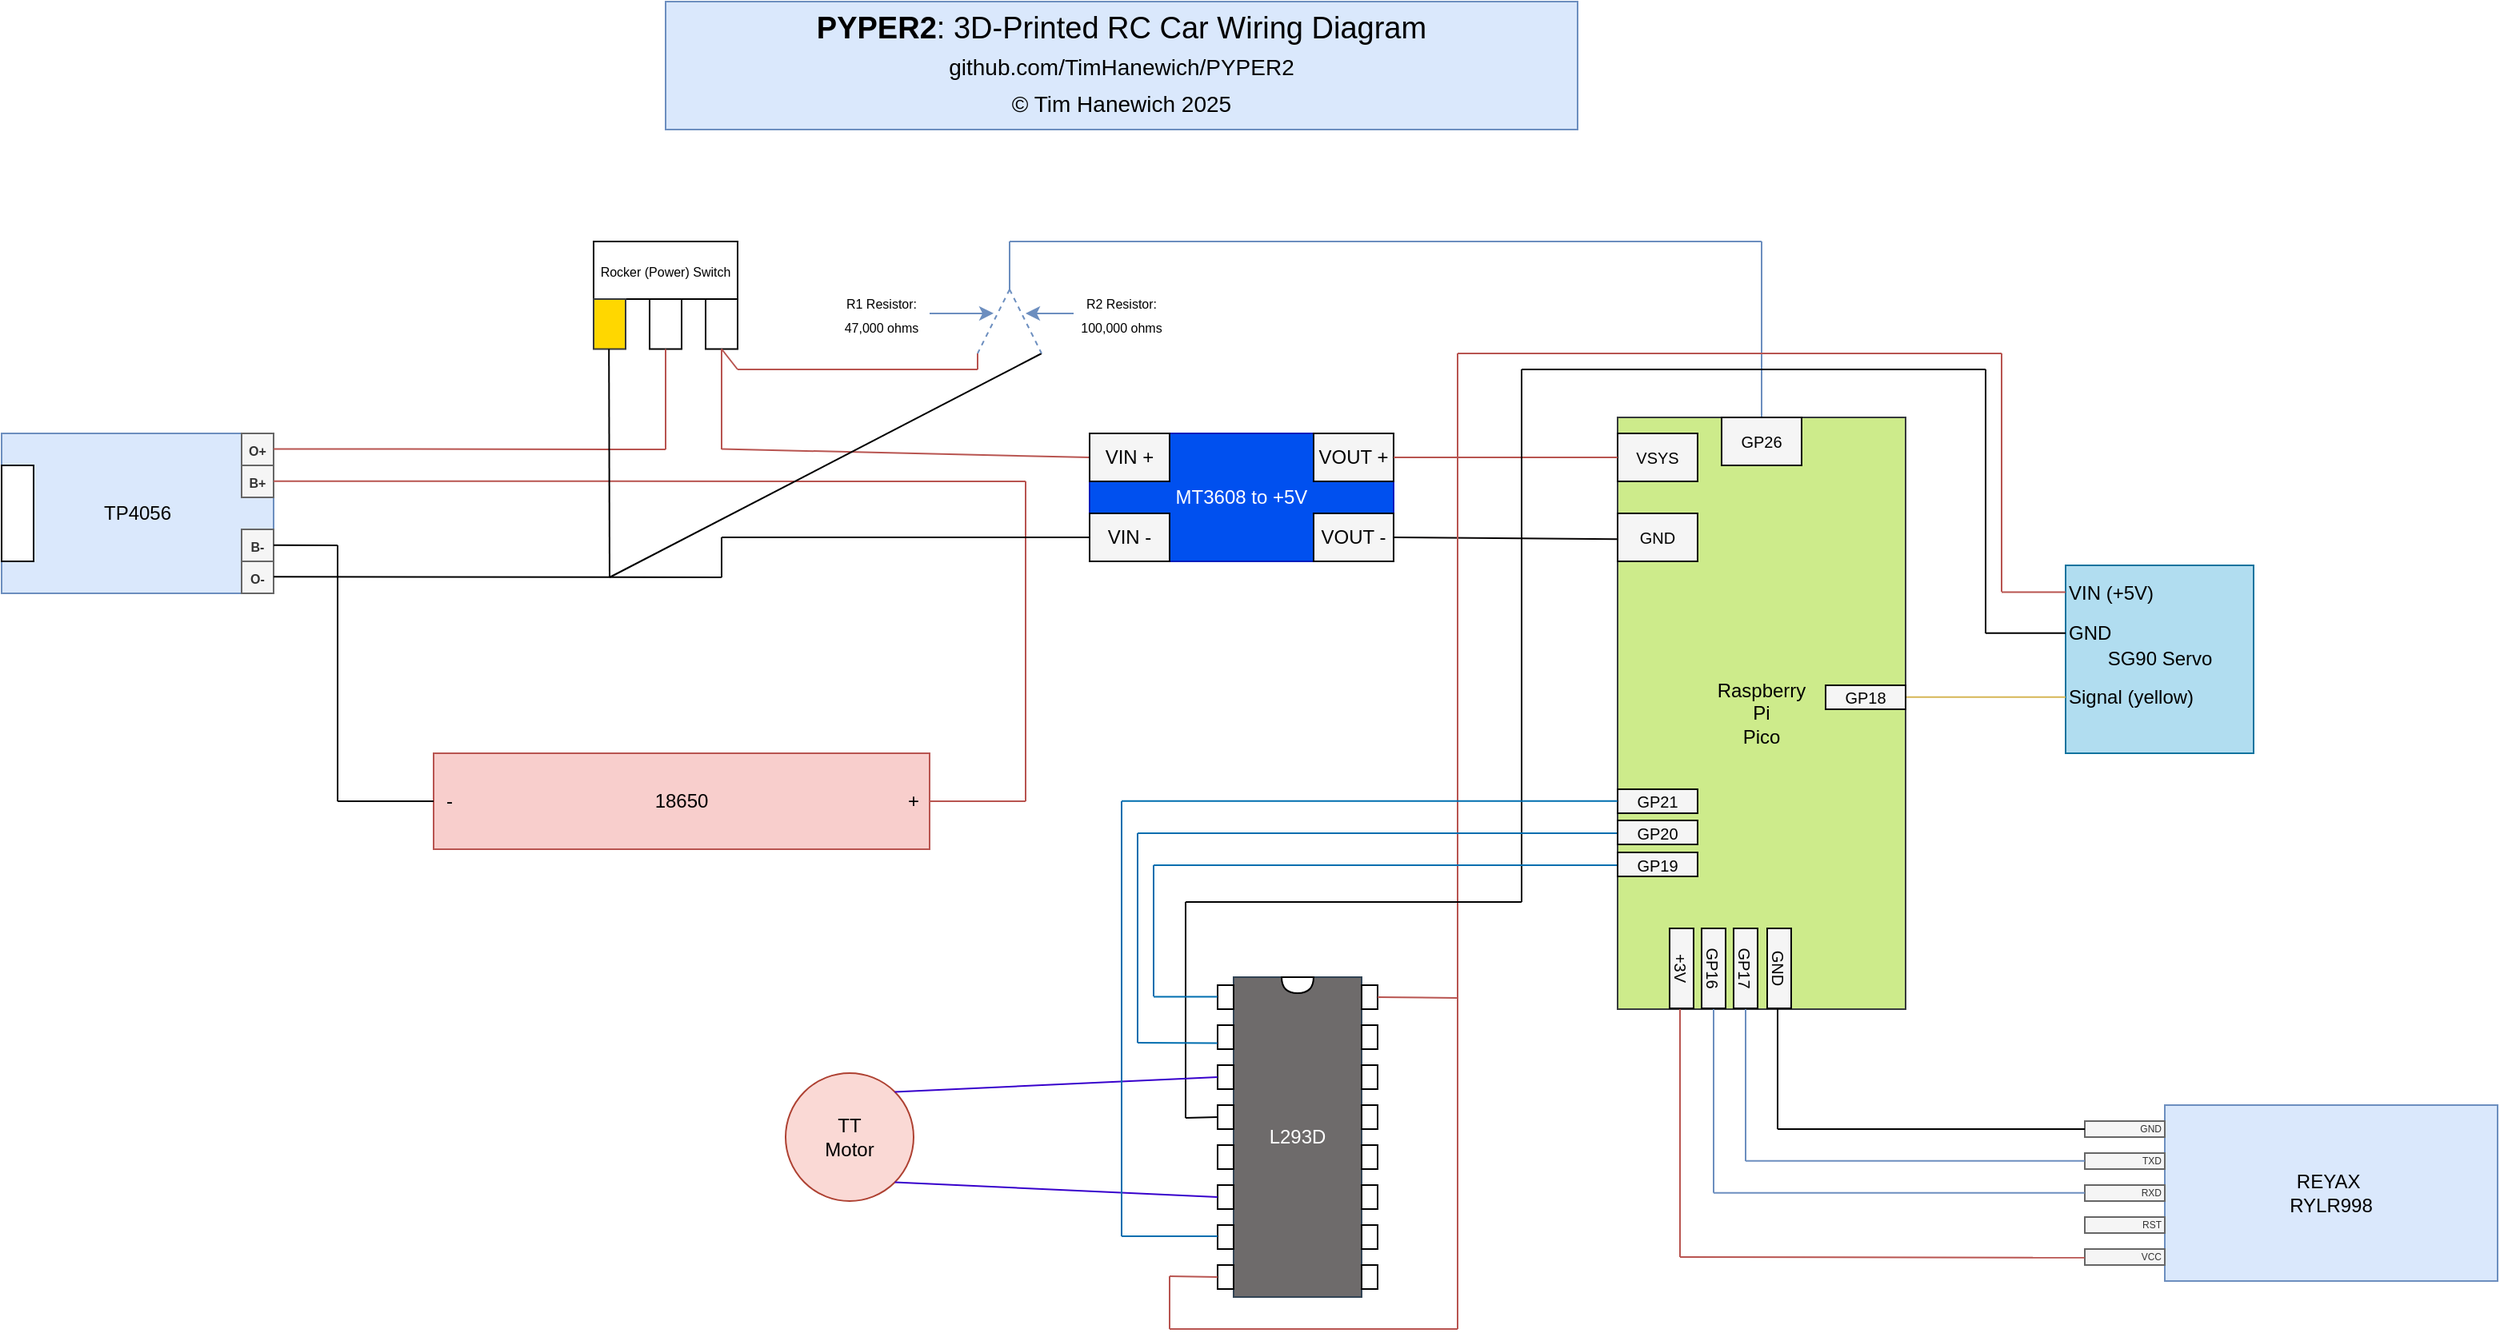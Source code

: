 <mxfile version="26.0.4">
  <diagram name="Page-1" id="mf-qDKUAfRJFWpKasMVZ">
    <mxGraphModel dx="1473" dy="1916" grid="1" gridSize="10" guides="1" tooltips="1" connect="1" arrows="1" fold="1" page="1" pageScale="1" pageWidth="850" pageHeight="1100" math="0" shadow="0">
      <root>
        <mxCell id="0" />
        <mxCell id="1" parent="0" />
        <mxCell id="66I1xm5hAQ6pAiA84hfy-1" value="18650" style="rounded=0;whiteSpace=wrap;html=1;fillColor=#f8cecc;strokeColor=#b85450;" vertex="1" parent="1">
          <mxGeometry x="470" y="330" width="310" height="60" as="geometry" />
        </mxCell>
        <mxCell id="66I1xm5hAQ6pAiA84hfy-2" value="-" style="text;html=1;align=center;verticalAlign=middle;whiteSpace=wrap;rounded=0;" vertex="1" parent="1">
          <mxGeometry x="470" y="345" width="20" height="30" as="geometry" />
        </mxCell>
        <mxCell id="66I1xm5hAQ6pAiA84hfy-3" value="+" style="text;html=1;align=center;verticalAlign=middle;whiteSpace=wrap;rounded=0;" vertex="1" parent="1">
          <mxGeometry x="760" y="345" width="20" height="30" as="geometry" />
        </mxCell>
        <mxCell id="66I1xm5hAQ6pAiA84hfy-4" value="" style="endArrow=none;html=1;rounded=0;exitX=0;exitY=0.5;exitDx=0;exitDy=0;" edge="1" parent="1" source="66I1xm5hAQ6pAiA84hfy-2">
          <mxGeometry width="50" height="50" relative="1" as="geometry">
            <mxPoint x="510" y="380" as="sourcePoint" />
            <mxPoint x="410" y="360" as="targetPoint" />
          </mxGeometry>
        </mxCell>
        <mxCell id="66I1xm5hAQ6pAiA84hfy-5" value="" style="endArrow=none;html=1;rounded=0;exitX=0;exitY=0.5;exitDx=0;exitDy=0;fillColor=#f8cecc;strokeColor=#b85450;" edge="1" parent="1">
          <mxGeometry width="50" height="50" relative="1" as="geometry">
            <mxPoint x="840" y="360" as="sourcePoint" />
            <mxPoint x="780" y="360" as="targetPoint" />
          </mxGeometry>
        </mxCell>
        <mxCell id="66I1xm5hAQ6pAiA84hfy-6" value="TP4056" style="rounded=0;whiteSpace=wrap;html=1;fillColor=#dae8fc;strokeColor=#6c8ebf;" vertex="1" parent="1">
          <mxGeometry x="200" y="130" width="170" height="100" as="geometry" />
        </mxCell>
        <mxCell id="66I1xm5hAQ6pAiA84hfy-7" value="&lt;b style=&quot;&quot;&gt;&lt;font style=&quot;font-size: 8px;&quot;&gt;O+&lt;/font&gt;&lt;/b&gt;" style="rounded=0;whiteSpace=wrap;html=1;fillColor=#f5f5f5;fontColor=#333333;strokeColor=#666666;" vertex="1" parent="1">
          <mxGeometry x="350" y="130" width="20" height="20" as="geometry" />
        </mxCell>
        <mxCell id="66I1xm5hAQ6pAiA84hfy-8" value="&lt;b style=&quot;&quot;&gt;&lt;font style=&quot;font-size: 8px;&quot;&gt;B+&lt;/font&gt;&lt;/b&gt;" style="rounded=0;whiteSpace=wrap;html=1;fillColor=#f5f5f5;fontColor=#333333;strokeColor=#666666;" vertex="1" parent="1">
          <mxGeometry x="350" y="150" width="20" height="20" as="geometry" />
        </mxCell>
        <mxCell id="66I1xm5hAQ6pAiA84hfy-9" value="&lt;b style=&quot;&quot;&gt;&lt;font style=&quot;font-size: 8px;&quot;&gt;O-&lt;/font&gt;&lt;/b&gt;" style="rounded=0;whiteSpace=wrap;html=1;fillColor=#f5f5f5;fontColor=#333333;strokeColor=#666666;" vertex="1" parent="1">
          <mxGeometry x="350" y="210" width="20" height="20" as="geometry" />
        </mxCell>
        <mxCell id="66I1xm5hAQ6pAiA84hfy-10" value="&lt;b style=&quot;&quot;&gt;&lt;font style=&quot;font-size: 8px;&quot;&gt;B-&lt;/font&gt;&lt;/b&gt;" style="rounded=0;whiteSpace=wrap;html=1;fillColor=#f5f5f5;fontColor=#333333;strokeColor=#666666;" vertex="1" parent="1">
          <mxGeometry x="350" y="190" width="20" height="20" as="geometry" />
        </mxCell>
        <mxCell id="66I1xm5hAQ6pAiA84hfy-11" value="" style="rounded=0;whiteSpace=wrap;html=1;" vertex="1" parent="1">
          <mxGeometry x="200" y="150" width="20" height="60" as="geometry" />
        </mxCell>
        <mxCell id="66I1xm5hAQ6pAiA84hfy-12" value="" style="endArrow=none;html=1;rounded=0;" edge="1" parent="1">
          <mxGeometry width="50" height="50" relative="1" as="geometry">
            <mxPoint x="410" y="200" as="sourcePoint" />
            <mxPoint x="410" y="360" as="targetPoint" />
          </mxGeometry>
        </mxCell>
        <mxCell id="66I1xm5hAQ6pAiA84hfy-13" value="" style="endArrow=none;html=1;rounded=0;" edge="1" parent="1">
          <mxGeometry width="50" height="50" relative="1" as="geometry">
            <mxPoint x="410" y="200" as="sourcePoint" />
            <mxPoint x="370" y="199.83" as="targetPoint" />
          </mxGeometry>
        </mxCell>
        <mxCell id="66I1xm5hAQ6pAiA84hfy-14" value="" style="endArrow=none;html=1;rounded=0;exitX=0;exitY=0.5;exitDx=0;exitDy=0;fillColor=#f8cecc;strokeColor=#b85450;" edge="1" parent="1">
          <mxGeometry width="50" height="50" relative="1" as="geometry">
            <mxPoint x="840" y="360" as="sourcePoint" />
            <mxPoint x="840" y="160" as="targetPoint" />
          </mxGeometry>
        </mxCell>
        <mxCell id="66I1xm5hAQ6pAiA84hfy-15" value="" style="endArrow=none;html=1;rounded=0;fillColor=#f8cecc;strokeColor=#b85450;" edge="1" parent="1">
          <mxGeometry width="50" height="50" relative="1" as="geometry">
            <mxPoint x="840" y="160" as="sourcePoint" />
            <mxPoint x="370" y="159.83" as="targetPoint" />
          </mxGeometry>
        </mxCell>
        <mxCell id="66I1xm5hAQ6pAiA84hfy-16" value="&lt;font style=&quot;font-size: 8px;&quot;&gt;Rocker (Power) Switch&lt;/font&gt;" style="rounded=0;whiteSpace=wrap;html=1;" vertex="1" parent="1">
          <mxGeometry x="570" y="10" width="90" height="36" as="geometry" />
        </mxCell>
        <mxCell id="66I1xm5hAQ6pAiA84hfy-17" value="" style="rounded=0;whiteSpace=wrap;html=1;fillColor=#FFD700;strokeColor=#36393d;" vertex="1" parent="1">
          <mxGeometry x="570" y="46" width="20" height="31.25" as="geometry" />
        </mxCell>
        <mxCell id="66I1xm5hAQ6pAiA84hfy-18" value="" style="rounded=0;whiteSpace=wrap;html=1;" vertex="1" parent="1">
          <mxGeometry x="640" y="46" width="20" height="31.25" as="geometry" />
        </mxCell>
        <mxCell id="66I1xm5hAQ6pAiA84hfy-19" value="" style="rounded=0;whiteSpace=wrap;html=1;" vertex="1" parent="1">
          <mxGeometry x="605" y="46" width="20" height="31.25" as="geometry" />
        </mxCell>
        <mxCell id="66I1xm5hAQ6pAiA84hfy-20" value="" style="endArrow=none;html=1;rounded=0;fillColor=#f8cecc;strokeColor=#b85450;" edge="1" parent="1">
          <mxGeometry width="50" height="50" relative="1" as="geometry">
            <mxPoint x="615" y="140" as="sourcePoint" />
            <mxPoint x="370" y="139.71" as="targetPoint" />
          </mxGeometry>
        </mxCell>
        <mxCell id="66I1xm5hAQ6pAiA84hfy-21" value="" style="endArrow=none;html=1;rounded=0;fillColor=#f8cecc;strokeColor=#b85450;" edge="1" parent="1">
          <mxGeometry width="50" height="50" relative="1" as="geometry">
            <mxPoint x="615" y="77.25" as="sourcePoint" />
            <mxPoint x="615" y="140" as="targetPoint" />
          </mxGeometry>
        </mxCell>
        <mxCell id="66I1xm5hAQ6pAiA84hfy-22" value="" style="endArrow=none;html=1;rounded=0;fillColor=#f8cecc;strokeColor=#b85450;" edge="1" parent="1">
          <mxGeometry width="50" height="50" relative="1" as="geometry">
            <mxPoint x="650" y="77.25" as="sourcePoint" />
            <mxPoint x="650" y="140" as="targetPoint" />
          </mxGeometry>
        </mxCell>
        <mxCell id="66I1xm5hAQ6pAiA84hfy-23" value="" style="endArrow=none;html=1;rounded=0;fillColor=#f8cecc;strokeColor=#b85450;exitX=0;exitY=0.5;exitDx=0;exitDy=0;" edge="1" parent="1" source="66I1xm5hAQ6pAiA84hfy-27">
          <mxGeometry width="50" height="50" relative="1" as="geometry">
            <mxPoint x="1090" y="140.05" as="sourcePoint" />
            <mxPoint x="650" y="139.76" as="targetPoint" />
          </mxGeometry>
        </mxCell>
        <mxCell id="66I1xm5hAQ6pAiA84hfy-24" value="" style="endArrow=none;html=1;rounded=0;" edge="1" parent="1">
          <mxGeometry width="50" height="50" relative="1" as="geometry">
            <mxPoint x="650" y="220" as="sourcePoint" />
            <mxPoint x="370" y="219.58" as="targetPoint" />
          </mxGeometry>
        </mxCell>
        <mxCell id="66I1xm5hAQ6pAiA84hfy-25" value="" style="endArrow=none;html=1;rounded=0;" edge="1" parent="1">
          <mxGeometry width="50" height="50" relative="1" as="geometry">
            <mxPoint x="579.58" y="77.25" as="sourcePoint" />
            <mxPoint x="580" y="220" as="targetPoint" />
          </mxGeometry>
        </mxCell>
        <mxCell id="66I1xm5hAQ6pAiA84hfy-26" value="MT3608 to +5V" style="rounded=0;whiteSpace=wrap;html=1;fillColor=#0050ef;fontColor=#ffffff;strokeColor=#001DBC;" vertex="1" parent="1">
          <mxGeometry x="880" y="130" width="190" height="80" as="geometry" />
        </mxCell>
        <mxCell id="66I1xm5hAQ6pAiA84hfy-27" value="VIN +" style="rounded=0;whiteSpace=wrap;html=1;fillColor=#f5f5f5;" vertex="1" parent="1">
          <mxGeometry x="880" y="130" width="50" height="30" as="geometry" />
        </mxCell>
        <mxCell id="66I1xm5hAQ6pAiA84hfy-28" value="VIN -" style="rounded=0;whiteSpace=wrap;html=1;fillColor=#F5F5F5;" vertex="1" parent="1">
          <mxGeometry x="880" y="180" width="50" height="30" as="geometry" />
        </mxCell>
        <mxCell id="66I1xm5hAQ6pAiA84hfy-29" value="VOUT +" style="rounded=0;whiteSpace=wrap;html=1;fillColor=#f5f5f5;" vertex="1" parent="1">
          <mxGeometry x="1020" y="130" width="50" height="30" as="geometry" />
        </mxCell>
        <mxCell id="66I1xm5hAQ6pAiA84hfy-30" value="VOUT -" style="rounded=0;whiteSpace=wrap;html=1;fillColor=#f5f5f5;" vertex="1" parent="1">
          <mxGeometry x="1020" y="180" width="50" height="30" as="geometry" />
        </mxCell>
        <mxCell id="66I1xm5hAQ6pAiA84hfy-31" value="" style="endArrow=none;html=1;rounded=0;" edge="1" parent="1">
          <mxGeometry width="50" height="50" relative="1" as="geometry">
            <mxPoint x="880" y="195" as="sourcePoint" />
            <mxPoint x="650" y="195" as="targetPoint" />
          </mxGeometry>
        </mxCell>
        <mxCell id="66I1xm5hAQ6pAiA84hfy-32" value="" style="endArrow=none;html=1;rounded=0;" edge="1" parent="1">
          <mxGeometry width="50" height="50" relative="1" as="geometry">
            <mxPoint x="650" y="195" as="sourcePoint" />
            <mxPoint x="650" y="220" as="targetPoint" />
          </mxGeometry>
        </mxCell>
        <mxCell id="66I1xm5hAQ6pAiA84hfy-33" value="Raspberry&lt;div&gt;Pi&lt;/div&gt;&lt;div&gt;Pico&lt;/div&gt;" style="rounded=0;whiteSpace=wrap;html=1;fillColor=#cdeb8b;strokeColor=#36393d;" vertex="1" parent="1">
          <mxGeometry x="1210" y="120" width="180" height="370" as="geometry" />
        </mxCell>
        <mxCell id="66I1xm5hAQ6pAiA84hfy-34" value="VSYS" style="rounded=0;whiteSpace=wrap;html=1;fillColor=#f5f5f5;fontSize=10;" vertex="1" parent="1">
          <mxGeometry x="1210" y="130" width="50" height="30" as="geometry" />
        </mxCell>
        <mxCell id="66I1xm5hAQ6pAiA84hfy-35" value="GND" style="rounded=0;whiteSpace=wrap;html=1;fillColor=#f5f5f5;fontSize=10;" vertex="1" parent="1">
          <mxGeometry x="1210" y="180" width="50" height="30" as="geometry" />
        </mxCell>
        <mxCell id="66I1xm5hAQ6pAiA84hfy-36" value="" style="endArrow=none;html=1;rounded=0;fillColor=#f8cecc;strokeColor=#b85450;entryX=1;entryY=0.5;entryDx=0;entryDy=0;" edge="1" parent="1" target="66I1xm5hAQ6pAiA84hfy-29">
          <mxGeometry width="50" height="50" relative="1" as="geometry">
            <mxPoint x="1210" y="145" as="sourcePoint" />
            <mxPoint x="1130" y="144.71" as="targetPoint" />
          </mxGeometry>
        </mxCell>
        <mxCell id="66I1xm5hAQ6pAiA84hfy-37" value="" style="endArrow=none;html=1;rounded=0;fillColor=#f8cecc;strokeColor=#050202;entryX=1;entryY=0.5;entryDx=0;entryDy=0;" edge="1" parent="1" target="66I1xm5hAQ6pAiA84hfy-30">
          <mxGeometry width="50" height="50" relative="1" as="geometry">
            <mxPoint x="1210" y="196.14" as="sourcePoint" />
            <mxPoint x="1130" y="195.85" as="targetPoint" />
          </mxGeometry>
        </mxCell>
        <mxCell id="66I1xm5hAQ6pAiA84hfy-46" value="GP21" style="rounded=0;whiteSpace=wrap;html=1;fillColor=#f5f5f5;fontSize=10;" vertex="1" parent="1">
          <mxGeometry x="1210" y="352.5" width="50" height="15" as="geometry" />
        </mxCell>
        <mxCell id="66I1xm5hAQ6pAiA84hfy-47" value="" style="endArrow=none;html=1;rounded=0;fillColor=#f8cecc;strokeColor=#b85450;" edge="1" parent="1">
          <mxGeometry width="50" height="50" relative="1" as="geometry">
            <mxPoint x="810" y="80" as="sourcePoint" />
            <mxPoint x="810" y="90" as="targetPoint" />
          </mxGeometry>
        </mxCell>
        <mxCell id="66I1xm5hAQ6pAiA84hfy-48" value="" style="endArrow=none;html=1;rounded=0;" edge="1" parent="1">
          <mxGeometry width="50" height="50" relative="1" as="geometry">
            <mxPoint x="850" y="80" as="sourcePoint" />
            <mxPoint x="580" y="220" as="targetPoint" />
          </mxGeometry>
        </mxCell>
        <mxCell id="66I1xm5hAQ6pAiA84hfy-49" value="" style="endArrow=none;html=1;rounded=0;fillColor=#dae8fc;strokeColor=#6c8ebf;dashed=1;" edge="1" parent="1">
          <mxGeometry width="50" height="50" relative="1" as="geometry">
            <mxPoint x="830" y="40" as="sourcePoint" />
            <mxPoint x="810" y="80.0" as="targetPoint" />
          </mxGeometry>
        </mxCell>
        <mxCell id="66I1xm5hAQ6pAiA84hfy-50" value="" style="endArrow=none;html=1;rounded=0;fillColor=#dae8fc;strokeColor=#6c8ebf;dashed=1;" edge="1" parent="1">
          <mxGeometry width="50" height="50" relative="1" as="geometry">
            <mxPoint x="830" y="40" as="sourcePoint" />
            <mxPoint x="850" y="80" as="targetPoint" />
          </mxGeometry>
        </mxCell>
        <mxCell id="66I1xm5hAQ6pAiA84hfy-51" style="edgeStyle=orthogonalEdgeStyle;rounded=0;orthogonalLoop=1;jettySize=auto;html=1;exitX=1;exitY=0.5;exitDx=0;exitDy=0;fillColor=#dae8fc;strokeColor=#6c8ebf;" edge="1" parent="1" source="66I1xm5hAQ6pAiA84hfy-52">
          <mxGeometry relative="1" as="geometry">
            <mxPoint x="820" y="54.939" as="targetPoint" />
          </mxGeometry>
        </mxCell>
        <mxCell id="66I1xm5hAQ6pAiA84hfy-52" value="&lt;font style=&quot;font-size: 8px;&quot;&gt;R1 Resistor: 47,000 ohms&lt;/font&gt;" style="text;html=1;align=center;verticalAlign=middle;whiteSpace=wrap;rounded=0;" vertex="1" parent="1">
          <mxGeometry x="720" y="40" width="60" height="30" as="geometry" />
        </mxCell>
        <mxCell id="66I1xm5hAQ6pAiA84hfy-53" style="edgeStyle=orthogonalEdgeStyle;rounded=0;orthogonalLoop=1;jettySize=auto;html=1;exitX=0;exitY=0.5;exitDx=0;exitDy=0;fillColor=#dae8fc;strokeColor=#6c8ebf;" edge="1" parent="1" source="66I1xm5hAQ6pAiA84hfy-54">
          <mxGeometry relative="1" as="geometry">
            <mxPoint x="840" y="54.939" as="targetPoint" />
          </mxGeometry>
        </mxCell>
        <mxCell id="66I1xm5hAQ6pAiA84hfy-54" value="&lt;font style=&quot;font-size: 8px;&quot;&gt;R2 Resistor: 100,000 ohms&lt;/font&gt;" style="text;html=1;align=center;verticalAlign=middle;whiteSpace=wrap;rounded=0;" vertex="1" parent="1">
          <mxGeometry x="870" y="40" width="60" height="30" as="geometry" />
        </mxCell>
        <mxCell id="66I1xm5hAQ6pAiA84hfy-55" value="" style="endArrow=none;html=1;rounded=0;fillColor=#dae8fc;strokeColor=#6c8ebf;" edge="1" parent="1">
          <mxGeometry width="50" height="50" relative="1" as="geometry">
            <mxPoint x="830" y="40" as="sourcePoint" />
            <mxPoint x="830" y="10" as="targetPoint" />
          </mxGeometry>
        </mxCell>
        <mxCell id="66I1xm5hAQ6pAiA84hfy-56" value="" style="endArrow=none;html=1;rounded=0;fillColor=#dae8fc;strokeColor=#6c8ebf;" edge="1" parent="1">
          <mxGeometry width="50" height="50" relative="1" as="geometry">
            <mxPoint x="830" y="10" as="sourcePoint" />
            <mxPoint x="1300" y="10" as="targetPoint" />
          </mxGeometry>
        </mxCell>
        <mxCell id="66I1xm5hAQ6pAiA84hfy-57" value="" style="endArrow=none;html=1;rounded=0;fillColor=#dae8fc;strokeColor=#6c8ebf;" edge="1" parent="1">
          <mxGeometry width="50" height="50" relative="1" as="geometry">
            <mxPoint x="1300" y="120" as="sourcePoint" />
            <mxPoint x="1300" y="10" as="targetPoint" />
          </mxGeometry>
        </mxCell>
        <mxCell id="66I1xm5hAQ6pAiA84hfy-58" value="&lt;font size=&quot;1&quot;&gt;GP26&lt;/font&gt;" style="rounded=0;whiteSpace=wrap;html=1;fillColor=#f5f5f5;fontSize=10;" vertex="1" parent="1">
          <mxGeometry x="1275" y="120" width="50" height="30" as="geometry" />
        </mxCell>
        <mxCell id="66I1xm5hAQ6pAiA84hfy-59" value="" style="endArrow=none;html=1;rounded=0;fillColor=#f8cecc;strokeColor=#b85450;" edge="1" parent="1">
          <mxGeometry width="50" height="50" relative="1" as="geometry">
            <mxPoint x="810" y="90" as="sourcePoint" />
            <mxPoint x="660" y="90" as="targetPoint" />
          </mxGeometry>
        </mxCell>
        <mxCell id="66I1xm5hAQ6pAiA84hfy-60" value="" style="endArrow=none;html=1;rounded=0;fillColor=#f8cecc;strokeColor=#b85450;entryX=0.5;entryY=1;entryDx=0;entryDy=0;" edge="1" parent="1" target="66I1xm5hAQ6pAiA84hfy-18">
          <mxGeometry width="50" height="50" relative="1" as="geometry">
            <mxPoint x="660" y="90" as="sourcePoint" />
            <mxPoint x="670" y="100" as="targetPoint" />
          </mxGeometry>
        </mxCell>
        <mxCell id="66I1xm5hAQ6pAiA84hfy-61" value="GND" style="rounded=0;whiteSpace=wrap;html=1;fillColor=#f5f5f5;fontSize=10;rotation=90;" vertex="1" parent="1">
          <mxGeometry x="1286" y="457" width="50" height="15" as="geometry" />
        </mxCell>
        <mxCell id="66I1xm5hAQ6pAiA84hfy-62" value="GP17" style="rounded=0;whiteSpace=wrap;html=1;fillColor=#f5f5f5;fontSize=10;rotation=90;" vertex="1" parent="1">
          <mxGeometry x="1265" y="457" width="50" height="15" as="geometry" />
        </mxCell>
        <mxCell id="66I1xm5hAQ6pAiA84hfy-63" value="GP16" style="rounded=0;whiteSpace=wrap;html=1;fillColor=#f5f5f5;fontSize=10;rotation=90;" vertex="1" parent="1">
          <mxGeometry x="1245" y="457" width="50" height="15" as="geometry" />
        </mxCell>
        <mxCell id="66I1xm5hAQ6pAiA84hfy-64" value="REYAX&amp;nbsp;&lt;div&gt;RYLR998&lt;/div&gt;" style="rounded=0;whiteSpace=wrap;html=1;fillColor=#dae8fc;strokeColor=#6c8ebf;" vertex="1" parent="1">
          <mxGeometry x="1552" y="550" width="208" height="110" as="geometry" />
        </mxCell>
        <mxCell id="66I1xm5hAQ6pAiA84hfy-65" value="&lt;font style=&quot;font-size: 6px;&quot;&gt;GND&lt;/font&gt;" style="rounded=0;whiteSpace=wrap;html=1;fillColor=#f5f5f5;fontColor=#333333;strokeColor=#666666;fontSize=6;align=right;" vertex="1" parent="1">
          <mxGeometry x="1502" y="560" width="50" height="10" as="geometry" />
        </mxCell>
        <mxCell id="66I1xm5hAQ6pAiA84hfy-66" value="TXD" style="rounded=0;whiteSpace=wrap;html=1;fillColor=#f5f5f5;fontColor=#333333;strokeColor=#666666;fontSize=6;align=right;" vertex="1" parent="1">
          <mxGeometry x="1502" y="580" width="50" height="10" as="geometry" />
        </mxCell>
        <mxCell id="66I1xm5hAQ6pAiA84hfy-67" value="RXD" style="rounded=0;whiteSpace=wrap;html=1;fillColor=#f5f5f5;fontColor=#333333;strokeColor=#666666;fontSize=6;align=right;" vertex="1" parent="1">
          <mxGeometry x="1502" y="600" width="50" height="10" as="geometry" />
        </mxCell>
        <mxCell id="66I1xm5hAQ6pAiA84hfy-68" value="&lt;font style=&quot;font-size: 6px;&quot;&gt;RST&lt;/font&gt;" style="rounded=0;whiteSpace=wrap;html=1;fillColor=#f5f5f5;fontColor=#333333;strokeColor=#666666;fontSize=6;align=right;" vertex="1" parent="1">
          <mxGeometry x="1502" y="620" width="50" height="10" as="geometry" />
        </mxCell>
        <mxCell id="66I1xm5hAQ6pAiA84hfy-69" value="&lt;font style=&quot;font-size: 6px;&quot;&gt;VCC&lt;/font&gt;" style="rounded=0;whiteSpace=wrap;html=1;fillColor=#f5f5f5;fontColor=#333333;strokeColor=#666666;fontSize=6;align=right;" vertex="1" parent="1">
          <mxGeometry x="1502" y="640" width="50" height="10" as="geometry" />
        </mxCell>
        <mxCell id="66I1xm5hAQ6pAiA84hfy-70" value="" style="endArrow=none;html=1;rounded=0;fillColor=#f8cecc;strokeColor=#b85450;" edge="1" parent="1">
          <mxGeometry width="50" height="50" relative="1" as="geometry">
            <mxPoint x="1249" y="645" as="sourcePoint" />
            <mxPoint x="1502" y="645.4" as="targetPoint" />
          </mxGeometry>
        </mxCell>
        <mxCell id="66I1xm5hAQ6pAiA84hfy-71" value="" style="endArrow=none;html=1;rounded=0;fillColor=#f8cecc;strokeColor=#000000;" edge="1" parent="1">
          <mxGeometry width="50" height="50" relative="1" as="geometry">
            <mxPoint x="1310" y="565" as="sourcePoint" />
            <mxPoint x="1502" y="565" as="targetPoint" />
          </mxGeometry>
        </mxCell>
        <mxCell id="66I1xm5hAQ6pAiA84hfy-72" value="" style="endArrow=none;html=1;rounded=0;fillColor=#dae8fc;strokeColor=#6c8ebf;" edge="1" parent="1">
          <mxGeometry width="50" height="50" relative="1" as="geometry">
            <mxPoint x="1290" y="584.83" as="sourcePoint" />
            <mxPoint x="1502" y="584.83" as="targetPoint" />
          </mxGeometry>
        </mxCell>
        <mxCell id="66I1xm5hAQ6pAiA84hfy-73" value="" style="endArrow=none;html=1;rounded=0;fillColor=#dae8fc;strokeColor=#6c8ebf;" edge="1" parent="1">
          <mxGeometry width="50" height="50" relative="1" as="geometry">
            <mxPoint x="1270" y="604.83" as="sourcePoint" />
            <mxPoint x="1502" y="604.83" as="targetPoint" />
          </mxGeometry>
        </mxCell>
        <mxCell id="66I1xm5hAQ6pAiA84hfy-74" value="" style="endArrow=none;html=1;rounded=0;fillColor=#dae8fc;strokeColor=#6c8ebf;" edge="1" parent="1">
          <mxGeometry width="50" height="50" relative="1" as="geometry">
            <mxPoint x="1270" y="490" as="sourcePoint" />
            <mxPoint x="1270" y="604.83" as="targetPoint" />
          </mxGeometry>
        </mxCell>
        <mxCell id="66I1xm5hAQ6pAiA84hfy-75" value="" style="endArrow=none;html=1;rounded=0;fillColor=#dae8fc;strokeColor=#6c8ebf;" edge="1" parent="1">
          <mxGeometry width="50" height="50" relative="1" as="geometry">
            <mxPoint x="1290" y="490" as="sourcePoint" />
            <mxPoint x="1290" y="585" as="targetPoint" />
          </mxGeometry>
        </mxCell>
        <mxCell id="66I1xm5hAQ6pAiA84hfy-76" value="" style="endArrow=none;html=1;rounded=0;fillColor=#dae8fc;strokeColor=#000000;" edge="1" parent="1">
          <mxGeometry width="50" height="50" relative="1" as="geometry">
            <mxPoint x="1310" y="490" as="sourcePoint" />
            <mxPoint x="1310" y="565" as="targetPoint" />
          </mxGeometry>
        </mxCell>
        <mxCell id="66I1xm5hAQ6pAiA84hfy-77" value="GND" style="rounded=0;whiteSpace=wrap;html=1;fillColor=#f5f5f5;fontSize=10;rotation=90;" vertex="1" parent="1">
          <mxGeometry x="1286" y="457" width="50" height="15" as="geometry" />
        </mxCell>
        <mxCell id="66I1xm5hAQ6pAiA84hfy-78" value="GP17" style="rounded=0;whiteSpace=wrap;html=1;fillColor=#f5f5f5;fontSize=10;rotation=90;" vertex="1" parent="1">
          <mxGeometry x="1265" y="457" width="50" height="15" as="geometry" />
        </mxCell>
        <mxCell id="66I1xm5hAQ6pAiA84hfy-79" value="+3V" style="rounded=0;whiteSpace=wrap;html=1;fillColor=#f5f5f5;fontSize=10;rotation=90;" vertex="1" parent="1">
          <mxGeometry x="1225" y="457" width="50" height="15" as="geometry" />
        </mxCell>
        <mxCell id="66I1xm5hAQ6pAiA84hfy-81" value="" style="endArrow=none;html=1;rounded=0;fillColor=#f8cecc;strokeColor=#b85450;" edge="1" parent="1">
          <mxGeometry width="50" height="50" relative="1" as="geometry">
            <mxPoint x="1249" y="490" as="sourcePoint" />
            <mxPoint x="1249" y="645" as="targetPoint" />
          </mxGeometry>
        </mxCell>
        <mxCell id="66I1xm5hAQ6pAiA84hfy-82" value="&lt;b&gt;PYPER2&lt;/b&gt;: 3D-Printed RC Car Wiring Diagram&lt;div&gt;&lt;font style=&quot;font-size: 14px;&quot;&gt;github.com/TimHanewich/PYPER2&lt;/font&gt;&lt;/div&gt;&lt;div&gt;&lt;font style=&quot;&quot;&gt;&lt;span style=&quot;font-size: 14px;&quot;&gt;© Tim Hanewich 2025&lt;/span&gt;&lt;br&gt;&lt;/font&gt;&lt;/div&gt;" style="text;html=1;align=center;verticalAlign=middle;whiteSpace=wrap;rounded=0;fontSize=19;fillColor=#dae8fc;strokeColor=#6c8ebf;" vertex="1" parent="1">
          <mxGeometry x="615" y="-140" width="570" height="80" as="geometry" />
        </mxCell>
        <mxCell id="66I1xm5hAQ6pAiA84hfy-101" value="L293D" style="rounded=0;whiteSpace=wrap;html=1;fillColor=#6E6B6B;fontColor=#ffffff;strokeColor=#314354;" vertex="1" parent="1">
          <mxGeometry x="970" y="470" width="80" height="200" as="geometry" />
        </mxCell>
        <mxCell id="66I1xm5hAQ6pAiA84hfy-102" value="" style="shape=or;whiteSpace=wrap;html=1;rotation=90;" vertex="1" parent="1">
          <mxGeometry x="1005" y="465" width="10" height="20" as="geometry" />
        </mxCell>
        <mxCell id="66I1xm5hAQ6pAiA84hfy-103" value="" style="rounded=0;whiteSpace=wrap;html=1;" vertex="1" parent="1">
          <mxGeometry x="960" y="475" width="10" height="15" as="geometry" />
        </mxCell>
        <mxCell id="66I1xm5hAQ6pAiA84hfy-104" value="" style="rounded=0;whiteSpace=wrap;html=1;" vertex="1" parent="1">
          <mxGeometry x="960" y="500" width="10" height="15" as="geometry" />
        </mxCell>
        <mxCell id="66I1xm5hAQ6pAiA84hfy-105" value="" style="rounded=0;whiteSpace=wrap;html=1;" vertex="1" parent="1">
          <mxGeometry x="960" y="525" width="10" height="15" as="geometry" />
        </mxCell>
        <mxCell id="66I1xm5hAQ6pAiA84hfy-106" value="" style="rounded=0;whiteSpace=wrap;html=1;" vertex="1" parent="1">
          <mxGeometry x="960" y="550" width="10" height="15" as="geometry" />
        </mxCell>
        <mxCell id="66I1xm5hAQ6pAiA84hfy-107" value="" style="rounded=0;whiteSpace=wrap;html=1;" vertex="1" parent="1">
          <mxGeometry x="960" y="575" width="10" height="15" as="geometry" />
        </mxCell>
        <mxCell id="66I1xm5hAQ6pAiA84hfy-108" value="" style="rounded=0;whiteSpace=wrap;html=1;" vertex="1" parent="1">
          <mxGeometry x="960" y="600" width="10" height="15" as="geometry" />
        </mxCell>
        <mxCell id="66I1xm5hAQ6pAiA84hfy-109" value="" style="rounded=0;whiteSpace=wrap;html=1;" vertex="1" parent="1">
          <mxGeometry x="960" y="625" width="10" height="15" as="geometry" />
        </mxCell>
        <mxCell id="66I1xm5hAQ6pAiA84hfy-110" value="" style="rounded=0;whiteSpace=wrap;html=1;" vertex="1" parent="1">
          <mxGeometry x="960" y="650" width="10" height="15" as="geometry" />
        </mxCell>
        <mxCell id="66I1xm5hAQ6pAiA84hfy-111" value="" style="rounded=0;whiteSpace=wrap;html=1;" vertex="1" parent="1">
          <mxGeometry x="1050" y="475" width="10" height="15" as="geometry" />
        </mxCell>
        <mxCell id="66I1xm5hAQ6pAiA84hfy-112" value="" style="rounded=0;whiteSpace=wrap;html=1;" vertex="1" parent="1">
          <mxGeometry x="1050" y="500" width="10" height="15" as="geometry" />
        </mxCell>
        <mxCell id="66I1xm5hAQ6pAiA84hfy-113" value="" style="rounded=0;whiteSpace=wrap;html=1;" vertex="1" parent="1">
          <mxGeometry x="1050" y="525" width="10" height="15" as="geometry" />
        </mxCell>
        <mxCell id="66I1xm5hAQ6pAiA84hfy-114" value="" style="rounded=0;whiteSpace=wrap;html=1;" vertex="1" parent="1">
          <mxGeometry x="1050" y="550" width="10" height="15" as="geometry" />
        </mxCell>
        <mxCell id="66I1xm5hAQ6pAiA84hfy-115" value="" style="rounded=0;whiteSpace=wrap;html=1;" vertex="1" parent="1">
          <mxGeometry x="1050" y="575" width="10" height="15" as="geometry" />
        </mxCell>
        <mxCell id="66I1xm5hAQ6pAiA84hfy-116" value="" style="rounded=0;whiteSpace=wrap;html=1;" vertex="1" parent="1">
          <mxGeometry x="1050" y="600" width="10" height="15" as="geometry" />
        </mxCell>
        <mxCell id="66I1xm5hAQ6pAiA84hfy-117" value="" style="rounded=0;whiteSpace=wrap;html=1;" vertex="1" parent="1">
          <mxGeometry x="1050" y="625" width="10" height="15" as="geometry" />
        </mxCell>
        <mxCell id="66I1xm5hAQ6pAiA84hfy-118" value="" style="rounded=0;whiteSpace=wrap;html=1;" vertex="1" parent="1">
          <mxGeometry x="1050" y="650" width="10" height="15" as="geometry" />
        </mxCell>
        <mxCell id="66I1xm5hAQ6pAiA84hfy-119" value="" style="endArrow=none;html=1;rounded=0;fillColor=#f8cecc;strokeColor=#b85450;exitX=1;exitY=0.5;exitDx=0;exitDy=0;" edge="1" parent="1" source="66I1xm5hAQ6pAiA84hfy-111">
          <mxGeometry width="50" height="50" relative="1" as="geometry">
            <mxPoint x="1015" y="497.5" as="sourcePoint" />
            <mxPoint x="1110" y="483" as="targetPoint" />
          </mxGeometry>
        </mxCell>
        <mxCell id="66I1xm5hAQ6pAiA84hfy-121" value="" style="endArrow=none;html=1;rounded=0;fillColor=#f8cecc;strokeColor=#000000;" edge="1" parent="1">
          <mxGeometry width="50" height="50" relative="1" as="geometry">
            <mxPoint x="940" y="558" as="sourcePoint" />
            <mxPoint x="940" y="423" as="targetPoint" />
          </mxGeometry>
        </mxCell>
        <mxCell id="66I1xm5hAQ6pAiA84hfy-122" value="" style="endArrow=none;html=1;rounded=0;fillColor=#f8cecc;strokeColor=#000000;exitX=0;exitY=0.5;exitDx=0;exitDy=0;" edge="1" parent="1" source="66I1xm5hAQ6pAiA84hfy-106">
          <mxGeometry width="50" height="50" relative="1" as="geometry">
            <mxPoint x="920" y="645" as="sourcePoint" />
            <mxPoint x="940" y="558" as="targetPoint" />
          </mxGeometry>
        </mxCell>
        <mxCell id="66I1xm5hAQ6pAiA84hfy-123" value="TT&lt;br&gt;Motor" style="ellipse;whiteSpace=wrap;html=1;aspect=fixed;fillColor=#fad9d5;strokeColor=#ae4132;" vertex="1" parent="1">
          <mxGeometry x="690" y="530" width="80" height="80" as="geometry" />
        </mxCell>
        <mxCell id="66I1xm5hAQ6pAiA84hfy-124" value="" style="endArrow=none;html=1;rounded=0;exitX=1;exitY=0;exitDx=0;exitDy=0;entryX=0;entryY=0.5;entryDx=0;entryDy=0;fillColor=#6a00ff;strokeColor=#3700CC;" edge="1" parent="1" source="66I1xm5hAQ6pAiA84hfy-123" target="66I1xm5hAQ6pAiA84hfy-105">
          <mxGeometry width="50" height="50" relative="1" as="geometry">
            <mxPoint x="1020" y="570" as="sourcePoint" />
            <mxPoint x="1070" y="520" as="targetPoint" />
          </mxGeometry>
        </mxCell>
        <mxCell id="66I1xm5hAQ6pAiA84hfy-125" value="" style="endArrow=none;html=1;rounded=0;exitX=1;exitY=1;exitDx=0;exitDy=0;entryX=0;entryY=0.5;entryDx=0;entryDy=0;fillColor=#6a00ff;strokeColor=#3700CC;" edge="1" parent="1" source="66I1xm5hAQ6pAiA84hfy-123" target="66I1xm5hAQ6pAiA84hfy-108">
          <mxGeometry width="50" height="50" relative="1" as="geometry">
            <mxPoint x="678" y="532" as="sourcePoint" />
            <mxPoint x="970" y="543" as="targetPoint" />
          </mxGeometry>
        </mxCell>
        <mxCell id="66I1xm5hAQ6pAiA84hfy-126" value="" style="endArrow=none;html=1;rounded=0;entryX=0;entryY=0.75;entryDx=0;entryDy=0;fillColor=#1ba1e2;strokeColor=#006EAF;" edge="1" parent="1" target="66I1xm5hAQ6pAiA84hfy-104">
          <mxGeometry width="50" height="50" relative="1" as="geometry">
            <mxPoint x="910" y="511" as="sourcePoint" />
            <mxPoint x="1070" y="520" as="targetPoint" />
          </mxGeometry>
        </mxCell>
        <mxCell id="66I1xm5hAQ6pAiA84hfy-127" value="" style="endArrow=none;html=1;rounded=0;fillColor=#1ba1e2;strokeColor=#006EAF;" edge="1" parent="1">
          <mxGeometry width="50" height="50" relative="1" as="geometry">
            <mxPoint x="910" y="380" as="sourcePoint" />
            <mxPoint x="910" y="511" as="targetPoint" />
          </mxGeometry>
        </mxCell>
        <mxCell id="66I1xm5hAQ6pAiA84hfy-128" value="" style="endArrow=none;html=1;rounded=0;fillColor=#1ba1e2;strokeColor=#006EAF;" edge="1" parent="1">
          <mxGeometry width="50" height="50" relative="1" as="geometry">
            <mxPoint x="900" y="632" as="sourcePoint" />
            <mxPoint x="900" y="360" as="targetPoint" />
          </mxGeometry>
        </mxCell>
        <mxCell id="66I1xm5hAQ6pAiA84hfy-131" value="" style="endArrow=none;html=1;rounded=0;entryX=0;entryY=0.75;entryDx=0;entryDy=0;fillColor=#1ba1e2;strokeColor=#006EAF;" edge="1" parent="1">
          <mxGeometry width="50" height="50" relative="1" as="geometry">
            <mxPoint x="920" y="482.21" as="sourcePoint" />
            <mxPoint x="960" y="482.21" as="targetPoint" />
          </mxGeometry>
        </mxCell>
        <mxCell id="66I1xm5hAQ6pAiA84hfy-132" value="" style="endArrow=none;html=1;rounded=0;fillColor=#1ba1e2;strokeColor=#006EAF;" edge="1" parent="1">
          <mxGeometry width="50" height="50" relative="1" as="geometry">
            <mxPoint x="920" y="400" as="sourcePoint" />
            <mxPoint x="920" y="482" as="targetPoint" />
          </mxGeometry>
        </mxCell>
        <mxCell id="66I1xm5hAQ6pAiA84hfy-136" value="" style="endArrow=none;html=1;rounded=0;fillColor=#f8cecc;strokeColor=#b85450;" edge="1" parent="1">
          <mxGeometry width="50" height="50" relative="1" as="geometry">
            <mxPoint x="1110" y="145" as="sourcePoint" />
            <mxPoint x="1110" y="690" as="targetPoint" />
          </mxGeometry>
        </mxCell>
        <mxCell id="66I1xm5hAQ6pAiA84hfy-137" value="" style="endArrow=none;html=1;rounded=0;fillColor=#f8cecc;strokeColor=#b85450;" edge="1" parent="1">
          <mxGeometry width="50" height="50" relative="1" as="geometry">
            <mxPoint x="930" y="690" as="sourcePoint" />
            <mxPoint x="1110" y="690" as="targetPoint" />
          </mxGeometry>
        </mxCell>
        <mxCell id="66I1xm5hAQ6pAiA84hfy-138" value="" style="endArrow=none;html=1;rounded=0;fillColor=#f8cecc;strokeColor=#b85450;" edge="1" parent="1">
          <mxGeometry width="50" height="50" relative="1" as="geometry">
            <mxPoint x="930" y="657" as="sourcePoint" />
            <mxPoint x="930" y="690" as="targetPoint" />
          </mxGeometry>
        </mxCell>
        <mxCell id="66I1xm5hAQ6pAiA84hfy-139" value="" style="endArrow=none;html=1;rounded=0;fillColor=#f8cecc;strokeColor=#b85450;exitX=0;exitY=0.5;exitDx=0;exitDy=0;endSize=6;" edge="1" parent="1" source="66I1xm5hAQ6pAiA84hfy-110">
          <mxGeometry width="50" height="50" relative="1" as="geometry">
            <mxPoint x="950" y="658.13" as="sourcePoint" />
            <mxPoint x="930" y="657" as="targetPoint" />
          </mxGeometry>
        </mxCell>
        <mxCell id="66I1xm5hAQ6pAiA84hfy-140" value="" style="endArrow=none;html=1;rounded=0;fillColor=#f8cecc;strokeColor=#000000;" edge="1" parent="1">
          <mxGeometry width="50" height="50" relative="1" as="geometry">
            <mxPoint x="940" y="423" as="sourcePoint" />
            <mxPoint x="1150" y="423" as="targetPoint" />
          </mxGeometry>
        </mxCell>
        <mxCell id="66I1xm5hAQ6pAiA84hfy-141" value="SG90 Servo" style="whiteSpace=wrap;html=1;aspect=fixed;fillColor=#b1ddf0;strokeColor=#10739e;" vertex="1" parent="1">
          <mxGeometry x="1490" y="212.5" width="117.5" height="117.5" as="geometry" />
        </mxCell>
        <mxCell id="66I1xm5hAQ6pAiA84hfy-142" value="VIN (+5V)" style="text;html=1;align=left;verticalAlign=middle;whiteSpace=wrap;rounded=0;" vertex="1" parent="1">
          <mxGeometry x="1490" y="215" width="80" height="30" as="geometry" />
        </mxCell>
        <mxCell id="66I1xm5hAQ6pAiA84hfy-144" value="Signal (yellow)" style="text;html=1;strokeColor=none;fillColor=none;align=left;verticalAlign=middle;whiteSpace=wrap;rounded=0;" vertex="1" parent="1">
          <mxGeometry x="1490" y="280" width="105" height="30" as="geometry" />
        </mxCell>
        <mxCell id="66I1xm5hAQ6pAiA84hfy-145" value="GND" style="text;html=1;strokeColor=none;fillColor=none;align=left;verticalAlign=middle;whiteSpace=wrap;rounded=0;" vertex="1" parent="1">
          <mxGeometry x="1490" y="240" width="80" height="30" as="geometry" />
        </mxCell>
        <mxCell id="66I1xm5hAQ6pAiA84hfy-146" value="" style="endArrow=none;html=1;rounded=0;fillColor=#f8cecc;strokeColor=#000000;" edge="1" parent="1">
          <mxGeometry width="50" height="50" relative="1" as="geometry">
            <mxPoint x="1150" y="195" as="sourcePoint" />
            <mxPoint x="1150" y="423" as="targetPoint" />
          </mxGeometry>
        </mxCell>
        <mxCell id="66I1xm5hAQ6pAiA84hfy-147" value="" style="endArrow=none;html=1;rounded=0;fillColor=#1ba1e2;strokeColor=#006EAF;entryX=0.006;entryY=0.918;entryDx=0;entryDy=0;entryPerimeter=0;" edge="1" parent="1">
          <mxGeometry width="50" height="50" relative="1" as="geometry">
            <mxPoint x="900" y="632" as="sourcePoint" />
            <mxPoint x="960" y="632" as="targetPoint" />
          </mxGeometry>
        </mxCell>
        <mxCell id="66I1xm5hAQ6pAiA84hfy-148" value="" style="endArrow=none;html=1;rounded=0;fillColor=#1ba1e2;strokeColor=#006EAF;" edge="1" parent="1">
          <mxGeometry width="50" height="50" relative="1" as="geometry">
            <mxPoint x="1210" y="400" as="sourcePoint" />
            <mxPoint x="920" y="400" as="targetPoint" />
          </mxGeometry>
        </mxCell>
        <mxCell id="66I1xm5hAQ6pAiA84hfy-149" value="" style="endArrow=none;html=1;rounded=0;fillColor=#1ba1e2;strokeColor=#006EAF;" edge="1" parent="1">
          <mxGeometry width="50" height="50" relative="1" as="geometry">
            <mxPoint x="1210" y="380" as="sourcePoint" />
            <mxPoint x="910" y="380" as="targetPoint" />
          </mxGeometry>
        </mxCell>
        <mxCell id="66I1xm5hAQ6pAiA84hfy-150" value="" style="endArrow=none;html=1;rounded=0;fillColor=#1ba1e2;strokeColor=#006EAF;" edge="1" parent="1">
          <mxGeometry width="50" height="50" relative="1" as="geometry">
            <mxPoint x="1210" y="359.83" as="sourcePoint" />
            <mxPoint x="900" y="359.83" as="targetPoint" />
          </mxGeometry>
        </mxCell>
        <mxCell id="66I1xm5hAQ6pAiA84hfy-152" value="GP20" style="rounded=0;whiteSpace=wrap;html=1;fillColor=#f5f5f5;fontSize=10;" vertex="1" parent="1">
          <mxGeometry x="1210" y="372" width="50" height="15" as="geometry" />
        </mxCell>
        <mxCell id="66I1xm5hAQ6pAiA84hfy-153" value="GP19" style="rounded=0;whiteSpace=wrap;html=1;fillColor=#f5f5f5;fontSize=10;" vertex="1" parent="1">
          <mxGeometry x="1210" y="392" width="50" height="15" as="geometry" />
        </mxCell>
        <mxCell id="66I1xm5hAQ6pAiA84hfy-154" value="" style="endArrow=none;html=1;rounded=0;fillColor=#f8cecc;strokeColor=#b85450;entryX=1;entryY=0.5;entryDx=0;entryDy=0;" edge="1" parent="1">
          <mxGeometry width="50" height="50" relative="1" as="geometry">
            <mxPoint x="1490" y="229.31" as="sourcePoint" />
            <mxPoint x="1450" y="229.31" as="targetPoint" />
          </mxGeometry>
        </mxCell>
        <mxCell id="66I1xm5hAQ6pAiA84hfy-155" value="" style="endArrow=none;html=1;rounded=0;entryX=1;entryY=0.5;entryDx=0;entryDy=0;" edge="1" parent="1">
          <mxGeometry width="50" height="50" relative="1" as="geometry">
            <mxPoint x="1490" y="254.83" as="sourcePoint" />
            <mxPoint x="1440" y="254.83" as="targetPoint" />
          </mxGeometry>
        </mxCell>
        <mxCell id="66I1xm5hAQ6pAiA84hfy-156" value="" style="endArrow=none;html=1;rounded=0;fillColor=#fff2cc;strokeColor=#d6b656;entryX=1;entryY=0.5;entryDx=0;entryDy=0;" edge="1" parent="1">
          <mxGeometry width="50" height="50" relative="1" as="geometry">
            <mxPoint x="1490" y="294.83" as="sourcePoint" />
            <mxPoint x="1390" y="294.83" as="targetPoint" />
          </mxGeometry>
        </mxCell>
        <mxCell id="66I1xm5hAQ6pAiA84hfy-157" value="GP18" style="rounded=0;whiteSpace=wrap;html=1;fillColor=#f5f5f5;fontSize=10;" vertex="1" parent="1">
          <mxGeometry x="1340" y="287.5" width="50" height="15" as="geometry" />
        </mxCell>
        <mxCell id="66I1xm5hAQ6pAiA84hfy-158" value="" style="endArrow=none;html=1;rounded=0;fillColor=#f8cecc;strokeColor=#b85450;" edge="1" parent="1">
          <mxGeometry width="50" height="50" relative="1" as="geometry">
            <mxPoint x="1450" y="229" as="sourcePoint" />
            <mxPoint x="1450" y="80" as="targetPoint" />
          </mxGeometry>
        </mxCell>
        <mxCell id="66I1xm5hAQ6pAiA84hfy-159" value="" style="endArrow=none;html=1;rounded=0;" edge="1" parent="1">
          <mxGeometry width="50" height="50" relative="1" as="geometry">
            <mxPoint x="1440" y="90" as="sourcePoint" />
            <mxPoint x="1440" y="255" as="targetPoint" />
          </mxGeometry>
        </mxCell>
        <mxCell id="66I1xm5hAQ6pAiA84hfy-160" value="" style="endArrow=none;html=1;rounded=0;fillColor=#f8cecc;strokeColor=#b85450;entryX=1;entryY=0.5;entryDx=0;entryDy=0;" edge="1" parent="1">
          <mxGeometry width="50" height="50" relative="1" as="geometry">
            <mxPoint x="1450" y="80" as="sourcePoint" />
            <mxPoint x="1110" y="80" as="targetPoint" />
          </mxGeometry>
        </mxCell>
        <mxCell id="66I1xm5hAQ6pAiA84hfy-161" value="" style="endArrow=none;html=1;rounded=0;fillColor=#f8cecc;strokeColor=#b85450;" edge="1" parent="1">
          <mxGeometry width="50" height="50" relative="1" as="geometry">
            <mxPoint x="1110" y="145" as="sourcePoint" />
            <mxPoint x="1110" y="80" as="targetPoint" />
          </mxGeometry>
        </mxCell>
        <mxCell id="66I1xm5hAQ6pAiA84hfy-162" value="" style="endArrow=none;html=1;rounded=0;entryX=1;entryY=0.5;entryDx=0;entryDy=0;" edge="1" parent="1">
          <mxGeometry width="50" height="50" relative="1" as="geometry">
            <mxPoint x="1440" y="90" as="sourcePoint" />
            <mxPoint x="1150" y="90" as="targetPoint" />
          </mxGeometry>
        </mxCell>
        <mxCell id="66I1xm5hAQ6pAiA84hfy-163" value="" style="endArrow=none;html=1;rounded=0;fillColor=#f8cecc;strokeColor=#000000;" edge="1" parent="1">
          <mxGeometry width="50" height="50" relative="1" as="geometry">
            <mxPoint x="1150" y="90" as="sourcePoint" />
            <mxPoint x="1150" y="196" as="targetPoint" />
          </mxGeometry>
        </mxCell>
      </root>
    </mxGraphModel>
  </diagram>
</mxfile>
